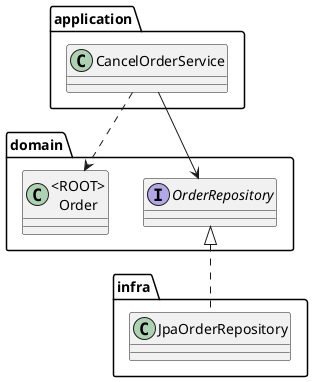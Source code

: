 @startuml

package "application" as a {
    class "CancelOrderService" as b
}

package "domain" as c {
    class "<ROOT>\nOrder" as d
    interface "OrderRepository" as e
}

package "infra" as f {
    class "JpaOrderRepository" as g
}

b .down.> d
b -down-> e

g .up.|> e

@enduml